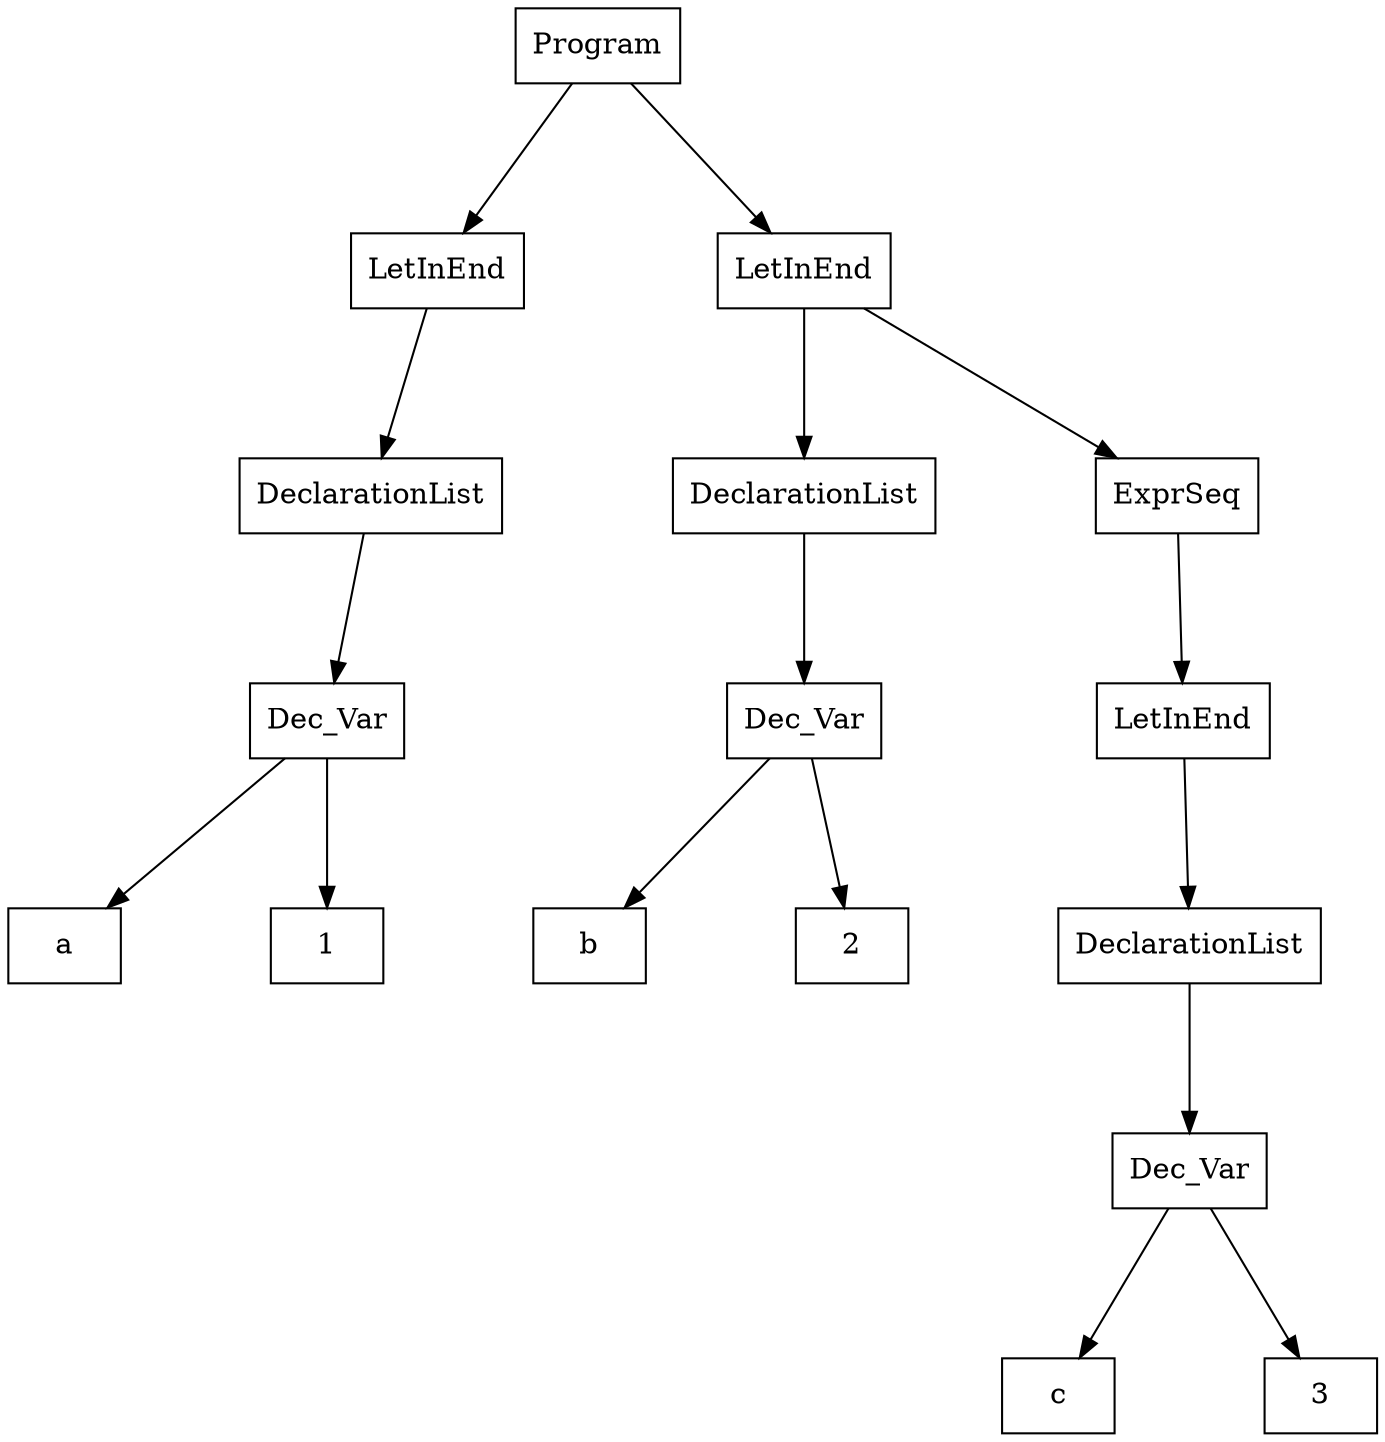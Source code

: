 digraph "ast"{

	nodesep=1;
	ranksep=1;

	N0 [label="Program", shape="box"];
	N1 [label="LetInEnd", shape="box"];
	N2 [label="DeclarationList", shape="box"];
	N3 [label="Dec_Var", shape="box"];
	N4 [label="a", shape="box"];
	N5 [label="1", shape="box"];
	N6 [label="LetInEnd", shape="box"];
	N7 [label="DeclarationList", shape="box"];
	N8 [label="Dec_Var", shape="box"];
	N9 [label="b", shape="box"];
	N10 [label="2", shape="box"];
	N11 [label="ExprSeq", shape="box"];
	N12 [label="LetInEnd", shape="box"];
	N13 [label="DeclarationList", shape="box"];
	N14 [label="Dec_Var", shape="box"];
	N15 [label="c", shape="box"];
	N16 [label="3", shape="box"];

	N3 -> N4; 
	N3 -> N5; 
	N2 -> N3; 
	N1 -> N2; 
	N0 -> N1; 
	N8 -> N9; 
	N8 -> N10; 
	N7 -> N8; 
	N6 -> N7; 
	N14 -> N15; 
	N14 -> N16; 
	N13 -> N14; 
	N12 -> N13; 
	N11 -> N12; 
	N6 -> N11; 
	N0 -> N6; 
}
